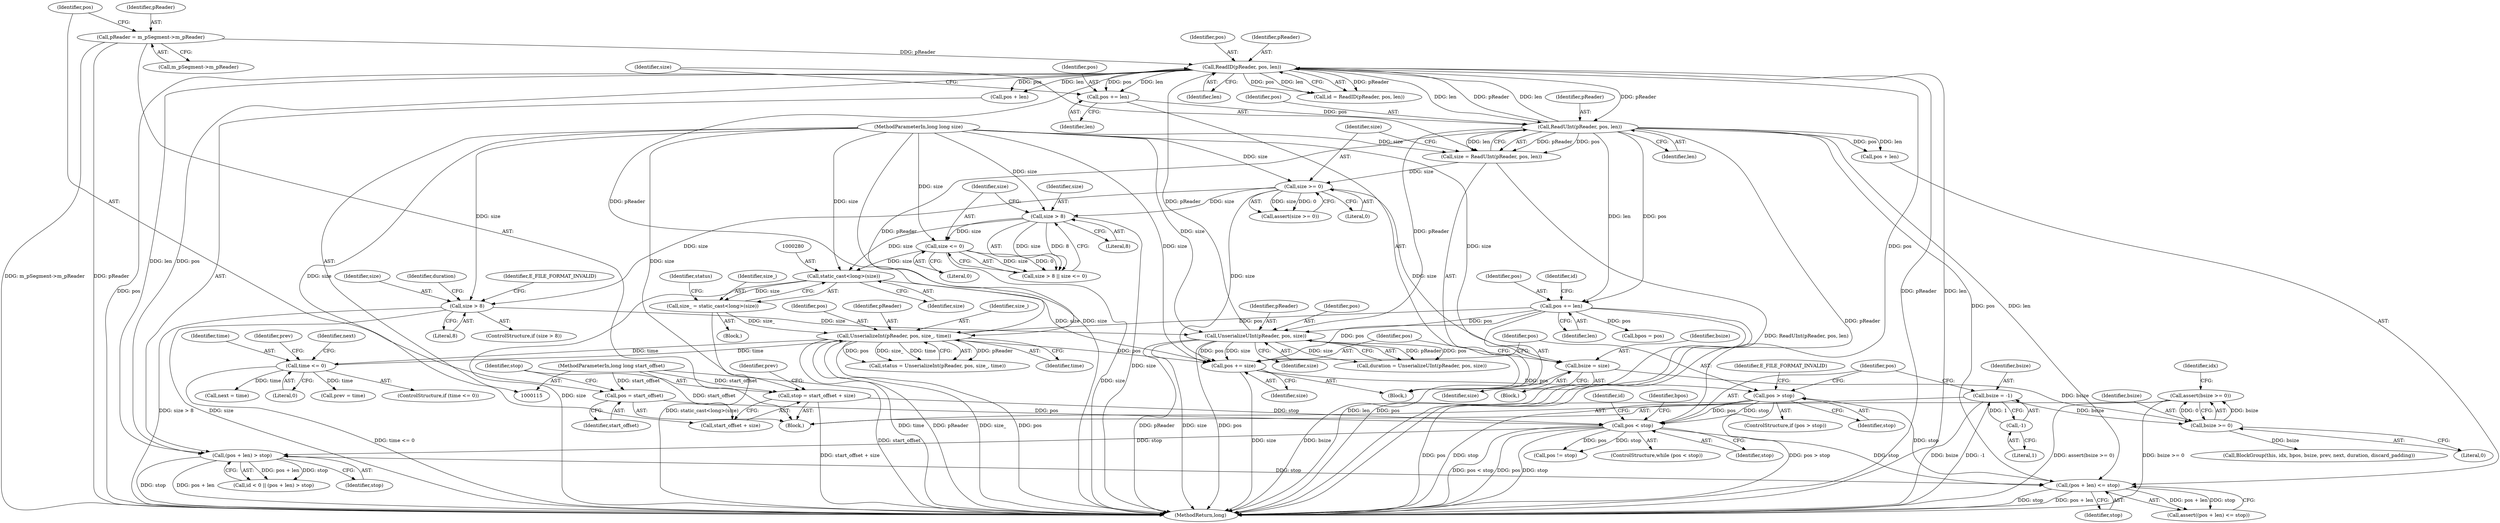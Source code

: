 digraph "0_Android_cc274e2abe8b2a6698a5c47d8aa4bb45f1f9538d_4@API" {
"1000334" [label="(Call,assert(bsize >= 0))"];
"1000335" [label="(Call,bsize >= 0)"];
"1000168" [label="(Call,bsize = -1)"];
"1000170" [label="(Call,-1)"];
"1000233" [label="(Call,bsize = size)"];
"1000208" [label="(Call,size >= 0)"];
"1000201" [label="(Call,size = ReadUInt(pReader, pos, len))"];
"1000203" [label="(Call,ReadUInt(pReader, pos, len))"];
"1000181" [label="(Call,ReadID(pReader, pos, len))"];
"1000250" [label="(Call,UnserializeUInt(pReader, pos, size))"];
"1000217" [label="(Call,pos += len)"];
"1000243" [label="(Call,size > 8)"];
"1000117" [label="(MethodParameterIn,long long size)"];
"1000286" [label="(Call,UnserializeInt(pReader, pos, size_, time))"];
"1000277" [label="(Call,size_ = static_cast<long>(size))"];
"1000279" [label="(Call,static_cast<long>(size))"];
"1000268" [label="(Call,size > 8)"];
"1000271" [label="(Call,size <= 0)"];
"1000303" [label="(Call,time <= 0)"];
"1000134" [label="(Call,pReader = m_pSegment->m_pReader)"];
"1000173" [label="(Call,pos < stop)"];
"1000317" [label="(Call,pos > stop)"];
"1000313" [label="(Call,pos += size)"];
"1000212" [label="(Call,(pos + len) <= stop)"];
"1000190" [label="(Call,(pos + len) > stop)"];
"1000140" [label="(Call,pos = start_offset)"];
"1000116" [label="(MethodParameterIn,long long start_offset)"];
"1000144" [label="(Call,stop = start_offset + size)"];
"1000197" [label="(Call,pos += len)"];
"1000334" [label="(Call,assert(bsize >= 0))"];
"1000244" [label="(Identifier,size)"];
"1000281" [label="(Identifier,size)"];
"1000354" [label="(Call,BlockGroup(this, idx, bpos, bsize, prev, next, duration, discard_padding))"];
"1000249" [label="(Identifier,duration)"];
"1000175" [label="(Identifier,stop)"];
"1000180" [label="(Identifier,id)"];
"1000272" [label="(Identifier,size)"];
"1000142" [label="(Identifier,start_offset)"];
"1000140" [label="(Call,pos = start_offset)"];
"1000314" [label="(Identifier,pos)"];
"1000235" [label="(Identifier,size)"];
"1000251" [label="(Identifier,pReader)"];
"1000267" [label="(Call,size > 8 || size <= 0)"];
"1000317" [label="(Call,pos > stop)"];
"1000216" [label="(Identifier,stop)"];
"1000169" [label="(Identifier,bsize)"];
"1000198" [label="(Identifier,pos)"];
"1000340" [label="(Identifier,idx)"];
"1000145" [label="(Identifier,stop)"];
"1000212" [label="(Call,(pos + len) <= stop)"];
"1000318" [label="(Identifier,pos)"];
"1000217" [label="(Call,pos += len)"];
"1000277" [label="(Call,size_ = static_cast<long>(size))"];
"1000335" [label="(Call,bsize >= 0)"];
"1000181" [label="(Call,ReadID(pReader, pos, len))"];
"1000302" [label="(ControlStructure,if (time <= 0))"];
"1000213" [label="(Call,pos + len)"];
"1000182" [label="(Identifier,pReader)"];
"1000194" [label="(Identifier,stop)"];
"1000210" [label="(Literal,0)"];
"1000141" [label="(Identifier,pos)"];
"1000183" [label="(Identifier,pos)"];
"1000242" [label="(ControlStructure,if (size > 8))"];
"1000265" [label="(Block,)"];
"1000203" [label="(Call,ReadUInt(pReader, pos, len))"];
"1000135" [label="(Identifier,pReader)"];
"1000176" [label="(Block,)"];
"1000284" [label="(Call,status = UnserializeInt(pReader, pos, size_, time))"];
"1000233" [label="(Call,bsize = size)"];
"1000219" [label="(Identifier,len)"];
"1000209" [label="(Identifier,size)"];
"1000222" [label="(Identifier,id)"];
"1000229" [label="(Block,)"];
"1000252" [label="(Identifier,pos)"];
"1000134" [label="(Call,pReader = m_pSegment->m_pReader)"];
"1000305" [label="(Literal,0)"];
"1000207" [label="(Call,assert(size >= 0))"];
"1000324" [label="(Identifier,bpos)"];
"1000199" [label="(Identifier,len)"];
"1000303" [label="(Call,time <= 0)"];
"1000116" [label="(MethodParameterIn,long long start_offset)"];
"1000204" [label="(Identifier,pReader)"];
"1000285" [label="(Identifier,status)"];
"1000234" [label="(Identifier,bsize)"];
"1000269" [label="(Identifier,size)"];
"1000191" [label="(Call,pos + len)"];
"1000171" [label="(Literal,1)"];
"1000279" [label="(Call,static_cast<long>(size))"];
"1000250" [label="(Call,UnserializeUInt(pReader, pos, size))"];
"1000337" [label="(Literal,0)"];
"1000336" [label="(Identifier,bsize)"];
"1000117" [label="(MethodParameterIn,long long size)"];
"1000119" [label="(Block,)"];
"1000268" [label="(Call,size > 8)"];
"1000315" [label="(Identifier,size)"];
"1000173" [label="(Call,pos < stop)"];
"1000170" [label="(Call,-1)"];
"1000253" [label="(Identifier,size)"];
"1000395" [label="(MethodReturn,long)"];
"1000270" [label="(Literal,8)"];
"1000151" [label="(Identifier,prev)"];
"1000206" [label="(Identifier,len)"];
"1000311" [label="(Identifier,next)"];
"1000310" [label="(Call,next = time)"];
"1000202" [label="(Identifier,size)"];
"1000197" [label="(Call,pos += len)"];
"1000287" [label="(Identifier,pReader)"];
"1000211" [label="(Call,assert((pos + len) <= stop))"];
"1000304" [label="(Identifier,time)"];
"1000329" [label="(Call,pos != stop)"];
"1000248" [label="(Call,duration = UnserializeUInt(pReader, pos, size))"];
"1000307" [label="(Identifier,prev)"];
"1000286" [label="(Call,UnserializeInt(pReader, pos, size_, time))"];
"1000289" [label="(Identifier,size_)"];
"1000146" [label="(Call,start_offset + size)"];
"1000243" [label="(Call,size > 8)"];
"1000190" [label="(Call,(pos + len) > stop)"];
"1000144" [label="(Call,stop = start_offset + size)"];
"1000321" [label="(Identifier,E_FILE_FORMAT_INVALID)"];
"1000168" [label="(Call,bsize = -1)"];
"1000316" [label="(ControlStructure,if (pos > stop))"];
"1000273" [label="(Literal,0)"];
"1000186" [label="(Call,id < 0 || (pos + len) > stop)"];
"1000136" [label="(Call,m_pSegment->m_pReader)"];
"1000319" [label="(Identifier,stop)"];
"1000174" [label="(Identifier,pos)"];
"1000290" [label="(Identifier,time)"];
"1000230" [label="(Call,bpos = pos)"];
"1000313" [label="(Call,pos += size)"];
"1000184" [label="(Identifier,len)"];
"1000271" [label="(Call,size <= 0)"];
"1000201" [label="(Call,size = ReadUInt(pReader, pos, len))"];
"1000306" [label="(Call,prev = time)"];
"1000247" [label="(Identifier,E_FILE_FORMAT_INVALID)"];
"1000288" [label="(Identifier,pos)"];
"1000278" [label="(Identifier,size_)"];
"1000245" [label="(Literal,8)"];
"1000208" [label="(Call,size >= 0)"];
"1000218" [label="(Identifier,pos)"];
"1000179" [label="(Call,id = ReadID(pReader, pos, len))"];
"1000205" [label="(Identifier,pos)"];
"1000172" [label="(ControlStructure,while (pos < stop))"];
"1000334" -> "1000119"  [label="AST: "];
"1000334" -> "1000335"  [label="CFG: "];
"1000335" -> "1000334"  [label="AST: "];
"1000340" -> "1000334"  [label="CFG: "];
"1000334" -> "1000395"  [label="DDG: assert(bsize >= 0)"];
"1000334" -> "1000395"  [label="DDG: bsize >= 0"];
"1000335" -> "1000334"  [label="DDG: bsize"];
"1000335" -> "1000334"  [label="DDG: 0"];
"1000335" -> "1000337"  [label="CFG: "];
"1000336" -> "1000335"  [label="AST: "];
"1000337" -> "1000335"  [label="AST: "];
"1000168" -> "1000335"  [label="DDG: bsize"];
"1000233" -> "1000335"  [label="DDG: bsize"];
"1000335" -> "1000354"  [label="DDG: bsize"];
"1000168" -> "1000119"  [label="AST: "];
"1000168" -> "1000170"  [label="CFG: "];
"1000169" -> "1000168"  [label="AST: "];
"1000170" -> "1000168"  [label="AST: "];
"1000174" -> "1000168"  [label="CFG: "];
"1000168" -> "1000395"  [label="DDG: bsize"];
"1000168" -> "1000395"  [label="DDG: -1"];
"1000170" -> "1000168"  [label="DDG: 1"];
"1000170" -> "1000171"  [label="CFG: "];
"1000171" -> "1000170"  [label="AST: "];
"1000233" -> "1000229"  [label="AST: "];
"1000233" -> "1000235"  [label="CFG: "];
"1000234" -> "1000233"  [label="AST: "];
"1000235" -> "1000233"  [label="AST: "];
"1000314" -> "1000233"  [label="CFG: "];
"1000233" -> "1000395"  [label="DDG: bsize"];
"1000208" -> "1000233"  [label="DDG: size"];
"1000117" -> "1000233"  [label="DDG: size"];
"1000208" -> "1000207"  [label="AST: "];
"1000208" -> "1000210"  [label="CFG: "];
"1000209" -> "1000208"  [label="AST: "];
"1000210" -> "1000208"  [label="AST: "];
"1000207" -> "1000208"  [label="CFG: "];
"1000208" -> "1000207"  [label="DDG: size"];
"1000208" -> "1000207"  [label="DDG: 0"];
"1000201" -> "1000208"  [label="DDG: size"];
"1000117" -> "1000208"  [label="DDG: size"];
"1000208" -> "1000243"  [label="DDG: size"];
"1000208" -> "1000268"  [label="DDG: size"];
"1000208" -> "1000313"  [label="DDG: size"];
"1000201" -> "1000176"  [label="AST: "];
"1000201" -> "1000203"  [label="CFG: "];
"1000202" -> "1000201"  [label="AST: "];
"1000203" -> "1000201"  [label="AST: "];
"1000209" -> "1000201"  [label="CFG: "];
"1000201" -> "1000395"  [label="DDG: ReadUInt(pReader, pos, len)"];
"1000203" -> "1000201"  [label="DDG: pReader"];
"1000203" -> "1000201"  [label="DDG: pos"];
"1000203" -> "1000201"  [label="DDG: len"];
"1000117" -> "1000201"  [label="DDG: size"];
"1000203" -> "1000206"  [label="CFG: "];
"1000204" -> "1000203"  [label="AST: "];
"1000205" -> "1000203"  [label="AST: "];
"1000206" -> "1000203"  [label="AST: "];
"1000203" -> "1000395"  [label="DDG: pReader"];
"1000203" -> "1000181"  [label="DDG: pReader"];
"1000203" -> "1000181"  [label="DDG: len"];
"1000181" -> "1000203"  [label="DDG: pReader"];
"1000181" -> "1000203"  [label="DDG: len"];
"1000197" -> "1000203"  [label="DDG: pos"];
"1000203" -> "1000212"  [label="DDG: pos"];
"1000203" -> "1000212"  [label="DDG: len"];
"1000203" -> "1000213"  [label="DDG: pos"];
"1000203" -> "1000213"  [label="DDG: len"];
"1000203" -> "1000217"  [label="DDG: len"];
"1000203" -> "1000217"  [label="DDG: pos"];
"1000203" -> "1000250"  [label="DDG: pReader"];
"1000203" -> "1000286"  [label="DDG: pReader"];
"1000181" -> "1000179"  [label="AST: "];
"1000181" -> "1000184"  [label="CFG: "];
"1000182" -> "1000181"  [label="AST: "];
"1000183" -> "1000181"  [label="AST: "];
"1000184" -> "1000181"  [label="AST: "];
"1000179" -> "1000181"  [label="CFG: "];
"1000181" -> "1000395"  [label="DDG: pReader"];
"1000181" -> "1000395"  [label="DDG: len"];
"1000181" -> "1000395"  [label="DDG: pos"];
"1000181" -> "1000179"  [label="DDG: pReader"];
"1000181" -> "1000179"  [label="DDG: pos"];
"1000181" -> "1000179"  [label="DDG: len"];
"1000250" -> "1000181"  [label="DDG: pReader"];
"1000286" -> "1000181"  [label="DDG: pReader"];
"1000134" -> "1000181"  [label="DDG: pReader"];
"1000173" -> "1000181"  [label="DDG: pos"];
"1000181" -> "1000190"  [label="DDG: pos"];
"1000181" -> "1000190"  [label="DDG: len"];
"1000181" -> "1000191"  [label="DDG: pos"];
"1000181" -> "1000191"  [label="DDG: len"];
"1000181" -> "1000197"  [label="DDG: len"];
"1000181" -> "1000197"  [label="DDG: pos"];
"1000250" -> "1000248"  [label="AST: "];
"1000250" -> "1000253"  [label="CFG: "];
"1000251" -> "1000250"  [label="AST: "];
"1000252" -> "1000250"  [label="AST: "];
"1000253" -> "1000250"  [label="AST: "];
"1000248" -> "1000250"  [label="CFG: "];
"1000250" -> "1000395"  [label="DDG: pReader"];
"1000250" -> "1000395"  [label="DDG: size"];
"1000250" -> "1000395"  [label="DDG: pos"];
"1000250" -> "1000248"  [label="DDG: pReader"];
"1000250" -> "1000248"  [label="DDG: pos"];
"1000250" -> "1000248"  [label="DDG: size"];
"1000217" -> "1000250"  [label="DDG: pos"];
"1000243" -> "1000250"  [label="DDG: size"];
"1000117" -> "1000250"  [label="DDG: size"];
"1000250" -> "1000313"  [label="DDG: size"];
"1000250" -> "1000313"  [label="DDG: pos"];
"1000217" -> "1000176"  [label="AST: "];
"1000217" -> "1000219"  [label="CFG: "];
"1000218" -> "1000217"  [label="AST: "];
"1000219" -> "1000217"  [label="AST: "];
"1000222" -> "1000217"  [label="CFG: "];
"1000217" -> "1000395"  [label="DDG: len"];
"1000217" -> "1000395"  [label="DDG: pos"];
"1000217" -> "1000230"  [label="DDG: pos"];
"1000217" -> "1000286"  [label="DDG: pos"];
"1000217" -> "1000313"  [label="DDG: pos"];
"1000243" -> "1000242"  [label="AST: "];
"1000243" -> "1000245"  [label="CFG: "];
"1000244" -> "1000243"  [label="AST: "];
"1000245" -> "1000243"  [label="AST: "];
"1000247" -> "1000243"  [label="CFG: "];
"1000249" -> "1000243"  [label="CFG: "];
"1000243" -> "1000395"  [label="DDG: size"];
"1000243" -> "1000395"  [label="DDG: size > 8"];
"1000117" -> "1000243"  [label="DDG: size"];
"1000117" -> "1000115"  [label="AST: "];
"1000117" -> "1000395"  [label="DDG: size"];
"1000117" -> "1000144"  [label="DDG: size"];
"1000117" -> "1000146"  [label="DDG: size"];
"1000117" -> "1000268"  [label="DDG: size"];
"1000117" -> "1000271"  [label="DDG: size"];
"1000117" -> "1000279"  [label="DDG: size"];
"1000117" -> "1000313"  [label="DDG: size"];
"1000286" -> "1000284"  [label="AST: "];
"1000286" -> "1000290"  [label="CFG: "];
"1000287" -> "1000286"  [label="AST: "];
"1000288" -> "1000286"  [label="AST: "];
"1000289" -> "1000286"  [label="AST: "];
"1000290" -> "1000286"  [label="AST: "];
"1000284" -> "1000286"  [label="CFG: "];
"1000286" -> "1000395"  [label="DDG: time"];
"1000286" -> "1000395"  [label="DDG: pReader"];
"1000286" -> "1000395"  [label="DDG: size_"];
"1000286" -> "1000395"  [label="DDG: pos"];
"1000286" -> "1000284"  [label="DDG: pReader"];
"1000286" -> "1000284"  [label="DDG: pos"];
"1000286" -> "1000284"  [label="DDG: size_"];
"1000286" -> "1000284"  [label="DDG: time"];
"1000277" -> "1000286"  [label="DDG: size_"];
"1000303" -> "1000286"  [label="DDG: time"];
"1000286" -> "1000303"  [label="DDG: time"];
"1000286" -> "1000313"  [label="DDG: pos"];
"1000277" -> "1000265"  [label="AST: "];
"1000277" -> "1000279"  [label="CFG: "];
"1000278" -> "1000277"  [label="AST: "];
"1000279" -> "1000277"  [label="AST: "];
"1000285" -> "1000277"  [label="CFG: "];
"1000277" -> "1000395"  [label="DDG: static_cast<long>(size)"];
"1000279" -> "1000277"  [label="DDG: size"];
"1000279" -> "1000281"  [label="CFG: "];
"1000280" -> "1000279"  [label="AST: "];
"1000281" -> "1000279"  [label="AST: "];
"1000279" -> "1000395"  [label="DDG: size"];
"1000268" -> "1000279"  [label="DDG: size"];
"1000271" -> "1000279"  [label="DDG: size"];
"1000279" -> "1000313"  [label="DDG: size"];
"1000268" -> "1000267"  [label="AST: "];
"1000268" -> "1000270"  [label="CFG: "];
"1000269" -> "1000268"  [label="AST: "];
"1000270" -> "1000268"  [label="AST: "];
"1000272" -> "1000268"  [label="CFG: "];
"1000267" -> "1000268"  [label="CFG: "];
"1000268" -> "1000395"  [label="DDG: size"];
"1000268" -> "1000267"  [label="DDG: size"];
"1000268" -> "1000267"  [label="DDG: 8"];
"1000268" -> "1000271"  [label="DDG: size"];
"1000271" -> "1000267"  [label="AST: "];
"1000271" -> "1000273"  [label="CFG: "];
"1000272" -> "1000271"  [label="AST: "];
"1000273" -> "1000271"  [label="AST: "];
"1000267" -> "1000271"  [label="CFG: "];
"1000271" -> "1000395"  [label="DDG: size"];
"1000271" -> "1000267"  [label="DDG: size"];
"1000271" -> "1000267"  [label="DDG: 0"];
"1000303" -> "1000302"  [label="AST: "];
"1000303" -> "1000305"  [label="CFG: "];
"1000304" -> "1000303"  [label="AST: "];
"1000305" -> "1000303"  [label="AST: "];
"1000307" -> "1000303"  [label="CFG: "];
"1000311" -> "1000303"  [label="CFG: "];
"1000303" -> "1000395"  [label="DDG: time <= 0"];
"1000303" -> "1000306"  [label="DDG: time"];
"1000303" -> "1000310"  [label="DDG: time"];
"1000134" -> "1000119"  [label="AST: "];
"1000134" -> "1000136"  [label="CFG: "];
"1000135" -> "1000134"  [label="AST: "];
"1000136" -> "1000134"  [label="AST: "];
"1000141" -> "1000134"  [label="CFG: "];
"1000134" -> "1000395"  [label="DDG: pReader"];
"1000134" -> "1000395"  [label="DDG: m_pSegment->m_pReader"];
"1000173" -> "1000172"  [label="AST: "];
"1000173" -> "1000175"  [label="CFG: "];
"1000174" -> "1000173"  [label="AST: "];
"1000175" -> "1000173"  [label="AST: "];
"1000180" -> "1000173"  [label="CFG: "];
"1000324" -> "1000173"  [label="CFG: "];
"1000173" -> "1000395"  [label="DDG: pos < stop"];
"1000173" -> "1000395"  [label="DDG: pos"];
"1000173" -> "1000395"  [label="DDG: stop"];
"1000317" -> "1000173"  [label="DDG: pos"];
"1000317" -> "1000173"  [label="DDG: stop"];
"1000140" -> "1000173"  [label="DDG: pos"];
"1000144" -> "1000173"  [label="DDG: stop"];
"1000173" -> "1000190"  [label="DDG: stop"];
"1000173" -> "1000212"  [label="DDG: stop"];
"1000173" -> "1000329"  [label="DDG: pos"];
"1000173" -> "1000329"  [label="DDG: stop"];
"1000317" -> "1000316"  [label="AST: "];
"1000317" -> "1000319"  [label="CFG: "];
"1000318" -> "1000317"  [label="AST: "];
"1000319" -> "1000317"  [label="AST: "];
"1000174" -> "1000317"  [label="CFG: "];
"1000321" -> "1000317"  [label="CFG: "];
"1000317" -> "1000395"  [label="DDG: pos"];
"1000317" -> "1000395"  [label="DDG: stop"];
"1000317" -> "1000395"  [label="DDG: pos > stop"];
"1000313" -> "1000317"  [label="DDG: pos"];
"1000212" -> "1000317"  [label="DDG: stop"];
"1000313" -> "1000176"  [label="AST: "];
"1000313" -> "1000315"  [label="CFG: "];
"1000314" -> "1000313"  [label="AST: "];
"1000315" -> "1000313"  [label="AST: "];
"1000318" -> "1000313"  [label="CFG: "];
"1000313" -> "1000395"  [label="DDG: size"];
"1000212" -> "1000211"  [label="AST: "];
"1000212" -> "1000216"  [label="CFG: "];
"1000213" -> "1000212"  [label="AST: "];
"1000216" -> "1000212"  [label="AST: "];
"1000211" -> "1000212"  [label="CFG: "];
"1000212" -> "1000395"  [label="DDG: stop"];
"1000212" -> "1000395"  [label="DDG: pos + len"];
"1000212" -> "1000211"  [label="DDG: pos + len"];
"1000212" -> "1000211"  [label="DDG: stop"];
"1000190" -> "1000212"  [label="DDG: stop"];
"1000190" -> "1000186"  [label="AST: "];
"1000190" -> "1000194"  [label="CFG: "];
"1000191" -> "1000190"  [label="AST: "];
"1000194" -> "1000190"  [label="AST: "];
"1000186" -> "1000190"  [label="CFG: "];
"1000190" -> "1000395"  [label="DDG: stop"];
"1000190" -> "1000395"  [label="DDG: pos + len"];
"1000190" -> "1000186"  [label="DDG: pos + len"];
"1000190" -> "1000186"  [label="DDG: stop"];
"1000140" -> "1000119"  [label="AST: "];
"1000140" -> "1000142"  [label="CFG: "];
"1000141" -> "1000140"  [label="AST: "];
"1000142" -> "1000140"  [label="AST: "];
"1000145" -> "1000140"  [label="CFG: "];
"1000116" -> "1000140"  [label="DDG: start_offset"];
"1000116" -> "1000115"  [label="AST: "];
"1000116" -> "1000395"  [label="DDG: start_offset"];
"1000116" -> "1000144"  [label="DDG: start_offset"];
"1000116" -> "1000146"  [label="DDG: start_offset"];
"1000144" -> "1000119"  [label="AST: "];
"1000144" -> "1000146"  [label="CFG: "];
"1000145" -> "1000144"  [label="AST: "];
"1000146" -> "1000144"  [label="AST: "];
"1000151" -> "1000144"  [label="CFG: "];
"1000144" -> "1000395"  [label="DDG: start_offset + size"];
"1000197" -> "1000176"  [label="AST: "];
"1000197" -> "1000199"  [label="CFG: "];
"1000198" -> "1000197"  [label="AST: "];
"1000199" -> "1000197"  [label="AST: "];
"1000202" -> "1000197"  [label="CFG: "];
}
